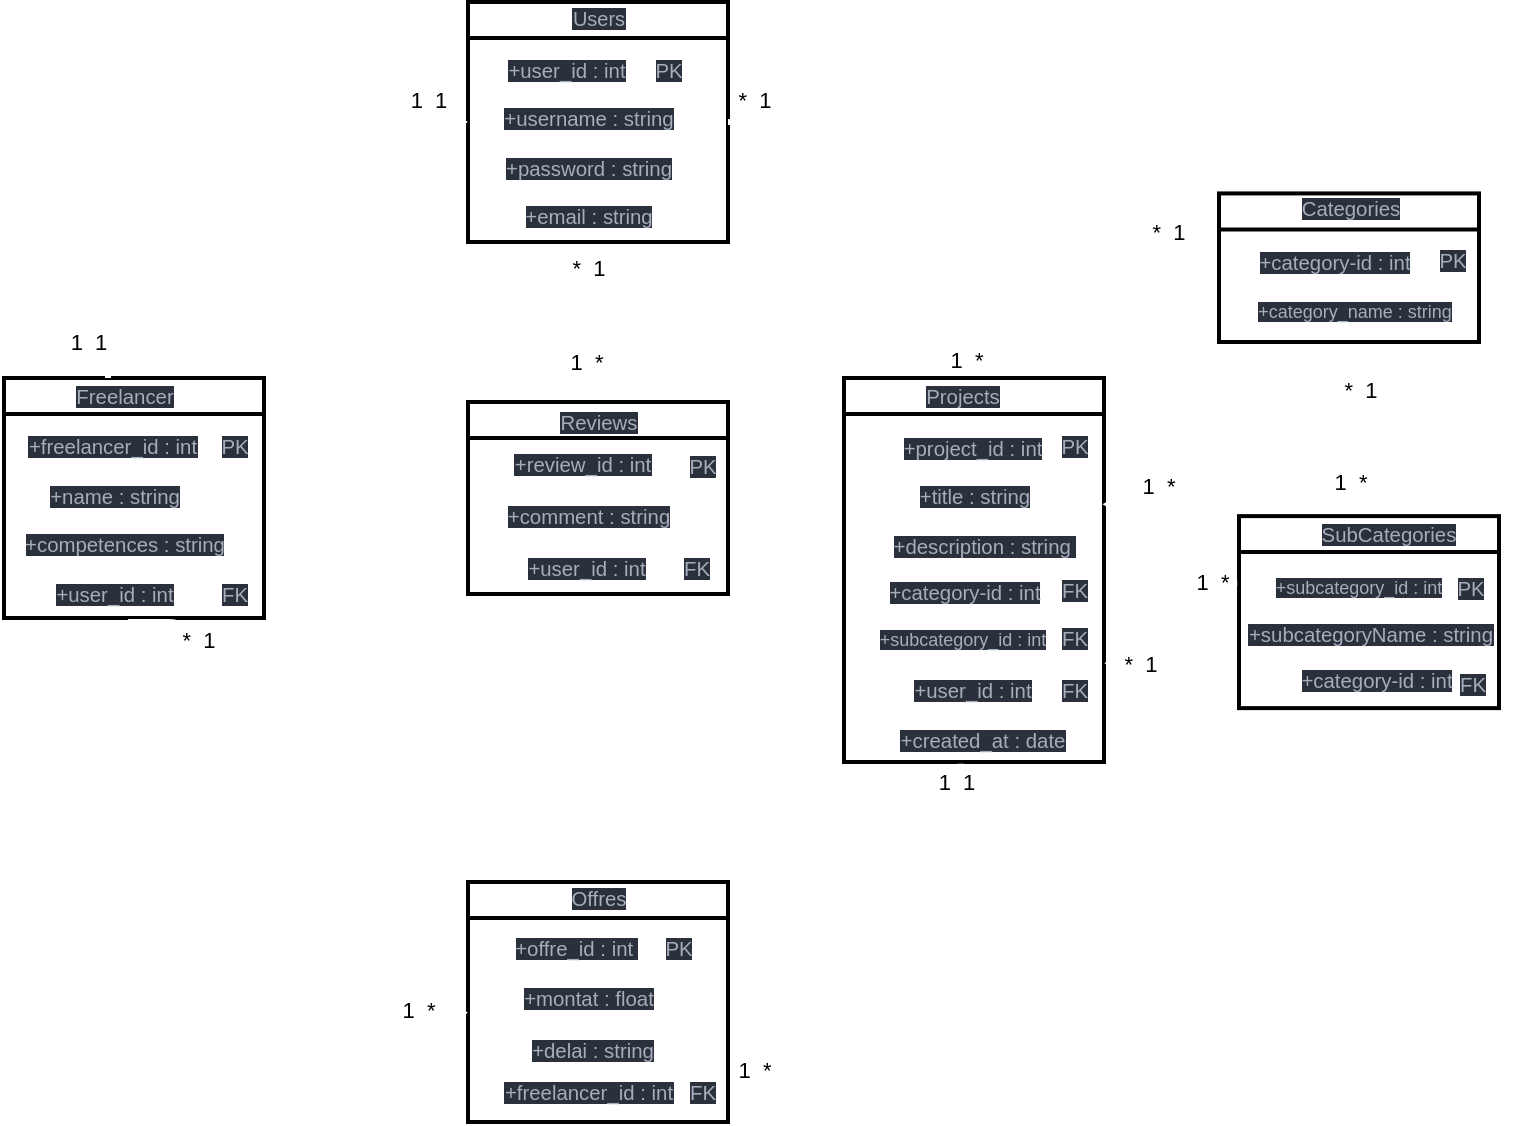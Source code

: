 <mxfile>
    <diagram id="oGMwK0M3VHIQA-kCT4nR" name="Page-1">
        <mxGraphModel dx="548" dy="305" grid="1" gridSize="10" guides="1" tooltips="1" connect="1" arrows="1" fold="1" page="1" pageScale="1" pageWidth="850" pageHeight="1100" math="0" shadow="0">
            <root>
                <mxCell id="0"/>
                <mxCell id="1" parent="0"/>
                <mxCell id="17" value="" style="edgeStyle=none;html=1;strokeColor=#FFFFFF;strokeWidth=3;endArrow=diamondThin;endFill=0;endSize=5;targetPerimeterSpacing=0;elbow=vertical;rounded=1;startArrow=none;startFill=0;" edge="1" parent="1">
                    <mxGeometry relative="1" as="geometry">
                        <mxPoint x="359.74" y="210" as="sourcePoint"/>
                        <mxPoint x="359.74" y="290" as="targetPoint"/>
                    </mxGeometry>
                </mxCell>
                <mxCell id="166" value="*&amp;nbsp; 1" style="edgeLabel;html=1;align=center;verticalAlign=middle;resizable=0;points=[];" vertex="1" connectable="0" parent="17">
                    <mxGeometry x="-0.405" y="-1" relative="1" as="geometry">
                        <mxPoint x="1" y="-11" as="offset"/>
                    </mxGeometry>
                </mxCell>
                <mxCell id="167" value="1&amp;nbsp; *" style="edgeLabel;html=1;align=center;verticalAlign=middle;resizable=0;points=[];" vertex="1" connectable="0" parent="17">
                    <mxGeometry x="0.5" y="-1" relative="1" as="geometry">
                        <mxPoint as="offset"/>
                    </mxGeometry>
                </mxCell>
                <mxCell id="19" value="" style="strokeWidth=2;html=1;shape=mxgraph.lean_mapping.manufacturing_process;fontSize=12;verticalAlign=middle;html=1;align=center;whiteSpace=wrap;rounded=1;strokeColor=default;fontFamily=Helvetica;fontColor=default;fillColor=default;gradientColor=none;horizontal=1;" vertex="1" parent="1">
                    <mxGeometry x="300" y="90" width="130" height="120" as="geometry"/>
                </mxCell>
                <mxCell id="26" value="" style="strokeWidth=2;html=1;shape=mxgraph.lean_mapping.manufacturing_process;fontSize=12;verticalAlign=middle;html=1;align=center;whiteSpace=wrap;rounded=1;strokeColor=default;fontFamily=Helvetica;fontColor=default;fillColor=default;gradientColor=none;horizontal=1;" vertex="1" parent="1">
                    <mxGeometry x="300" y="290" width="130" height="96" as="geometry"/>
                </mxCell>
                <mxCell id="32" value="" style="strokeWidth=2;html=1;shape=mxgraph.lean_mapping.manufacturing_process;fontSize=12;verticalAlign=middle;html=1;align=center;whiteSpace=wrap;rounded=1;strokeColor=default;fontFamily=Helvetica;fontColor=default;fillColor=default;gradientColor=none;horizontal=1;" vertex="1" parent="1">
                    <mxGeometry x="68" y="278" width="130" height="120" as="geometry"/>
                </mxCell>
                <mxCell id="39" value="" style="edgeStyle=orthogonalEdgeStyle;html=1;strokeColor=#FFFFFF;strokeWidth=3;endArrow=none;endFill=0;endSize=5;targetPerimeterSpacing=0;elbow=vertical;rounded=1;startArrow=diamondThin;startFill=0;curved=1;" edge="1" parent="1" source="19">
                    <mxGeometry relative="1" as="geometry">
                        <mxPoint x="120" y="198.0" as="sourcePoint"/>
                        <mxPoint x="120" y="278" as="targetPoint"/>
                    </mxGeometry>
                </mxCell>
                <mxCell id="157" value="1&amp;nbsp; 1" style="edgeLabel;html=1;align=center;verticalAlign=middle;resizable=0;points=[];" vertex="1" connectable="0" parent="39">
                    <mxGeometry x="-0.87" y="-3" relative="1" as="geometry">
                        <mxPoint y="-8" as="offset"/>
                    </mxGeometry>
                </mxCell>
                <mxCell id="159" value="1&amp;nbsp; 1" style="edgeLabel;html=1;align=center;verticalAlign=middle;resizable=0;points=[];" vertex="1" connectable="0" parent="39">
                    <mxGeometry x="0.884" relative="1" as="geometry">
                        <mxPoint x="-10" as="offset"/>
                    </mxGeometry>
                </mxCell>
                <mxCell id="41" value="" style="strokeWidth=2;html=1;shape=mxgraph.lean_mapping.manufacturing_process;fontSize=12;verticalAlign=middle;html=1;align=center;whiteSpace=wrap;rounded=1;strokeColor=default;fontFamily=Helvetica;fontColor=default;fillColor=default;gradientColor=none;horizontal=1;" vertex="1" parent="1">
                    <mxGeometry x="488" y="278" width="130" height="192" as="geometry"/>
                </mxCell>
                <mxCell id="51" value="" style="edgeStyle=orthogonalEdgeStyle;html=1;strokeColor=#FFFFFF;strokeWidth=3;endArrow=none;endFill=0;endSize=5;targetPerimeterSpacing=0;elbow=vertical;rounded=1;startArrow=none;startFill=0;curved=1;entryX=0.46;entryY=-0.01;entryDx=0;entryDy=0;entryPerimeter=0;" edge="1" parent="1" source="19" target="41">
                    <mxGeometry relative="1" as="geometry">
                        <mxPoint x="660" y="161.44" as="sourcePoint"/>
                        <mxPoint x="480" y="289.44" as="targetPoint"/>
                    </mxGeometry>
                </mxCell>
                <mxCell id="164" value="*&amp;nbsp; 1" style="edgeLabel;html=1;align=center;verticalAlign=middle;resizable=0;points=[];" vertex="1" connectable="0" parent="51">
                    <mxGeometry x="-0.899" y="1" relative="1" as="geometry">
                        <mxPoint y="-10" as="offset"/>
                    </mxGeometry>
                </mxCell>
                <mxCell id="165" value="1&amp;nbsp; *" style="edgeLabel;html=1;align=center;verticalAlign=middle;resizable=0;points=[];" vertex="1" connectable="0" parent="51">
                    <mxGeometry x="0.944" y="1" relative="1" as="geometry">
                        <mxPoint as="offset"/>
                    </mxGeometry>
                </mxCell>
                <mxCell id="53" value="" style="strokeWidth=2;html=1;shape=mxgraph.lean_mapping.manufacturing_process;fontSize=12;verticalAlign=middle;html=1;align=center;whiteSpace=wrap;rounded=1;strokeColor=default;fontFamily=Helvetica;fontColor=default;fillColor=default;gradientColor=none;horizontal=1;" vertex="1" parent="1">
                    <mxGeometry x="300" y="530" width="130" height="120" as="geometry"/>
                </mxCell>
                <mxCell id="58" value="" style="edgeStyle=entityRelationEdgeStyle;html=1;strokeColor=#FFFFFF;strokeWidth=3;endArrow=diamondThin;endFill=1;endSize=5;targetPerimeterSpacing=0;elbow=vertical;rounded=1;startArrow=none;startFill=0;entryX=0;entryY=0.75;entryDx=0;entryDy=0;" edge="1" parent="1">
                    <mxGeometry relative="1" as="geometry">
                        <mxPoint x="130" y="400" as="sourcePoint"/>
                        <mxPoint x="300" y="595.37" as="targetPoint"/>
                    </mxGeometry>
                </mxCell>
                <mxCell id="160" value="1&amp;nbsp; *" style="edgeLabel;html=1;align=center;verticalAlign=middle;resizable=0;points=[];" vertex="1" connectable="0" parent="58">
                    <mxGeometry x="0.818" y="2" relative="1" as="geometry">
                        <mxPoint as="offset"/>
                    </mxGeometry>
                </mxCell>
                <mxCell id="161" value="*&amp;nbsp; 1" style="edgeLabel;html=1;align=center;verticalAlign=middle;resizable=0;points=[];" vertex="1" connectable="0" parent="58">
                    <mxGeometry x="-0.72" relative="1" as="geometry">
                        <mxPoint as="offset"/>
                    </mxGeometry>
                </mxCell>
                <mxCell id="60" value="" style="edgeStyle=orthogonalEdgeStyle;html=1;strokeColor=#FFFFFF;strokeWidth=3;endArrow=none;endFill=0;endSize=5;targetPerimeterSpacing=0;rounded=1;startArrow=none;startFill=0;exitX=0.449;exitY=0.999;exitDx=0;exitDy=0;entryX=0.591;entryY=-0.027;entryDx=0;entryDy=0;exitPerimeter=0;entryPerimeter=0;curved=1;" edge="1" parent="1">
                    <mxGeometry relative="1" as="geometry">
                        <mxPoint x="546.37" y="470.816" as="sourcePoint"/>
                        <mxPoint x="431.229" y="622.966" as="targetPoint"/>
                        <Array as="points">
                            <mxPoint x="546" y="580"/>
                            <mxPoint x="500" y="580"/>
                            <mxPoint x="500" y="623"/>
                        </Array>
                    </mxGeometry>
                </mxCell>
                <mxCell id="162" value="1&amp;nbsp; *" style="edgeLabel;html=1;align=center;verticalAlign=middle;resizable=0;points=[];" vertex="1" connectable="0" parent="60">
                    <mxGeometry x="0.911" y="1" relative="1" as="geometry">
                        <mxPoint as="offset"/>
                    </mxGeometry>
                </mxCell>
                <mxCell id="163" value="1&amp;nbsp; 1" style="edgeLabel;html=1;align=center;verticalAlign=middle;resizable=0;points=[];" vertex="1" connectable="0" parent="60">
                    <mxGeometry x="-0.936" y="-3" relative="1" as="geometry">
                        <mxPoint as="offset"/>
                    </mxGeometry>
                </mxCell>
                <mxCell id="62" value="" style="strokeWidth=2;html=1;shape=mxgraph.lean_mapping.manufacturing_process;fontSize=12;verticalAlign=middle;html=1;align=center;whiteSpace=wrap;rounded=1;strokeColor=default;fontFamily=Helvetica;fontColor=default;fillColor=default;gradientColor=none;horizontal=1;" vertex="1" parent="1">
                    <mxGeometry x="675.5" y="185.72" width="130" height="74.28" as="geometry"/>
                </mxCell>
                <mxCell id="67" value="" style="strokeWidth=2;html=1;shape=mxgraph.lean_mapping.manufacturing_process;fontSize=12;verticalAlign=middle;html=1;align=center;whiteSpace=wrap;rounded=1;strokeColor=default;fontFamily=Helvetica;fontColor=default;fillColor=default;gradientColor=none;horizontal=1;" vertex="1" parent="1">
                    <mxGeometry x="685.5" y="347.06" width="130" height="96" as="geometry"/>
                </mxCell>
                <mxCell id="73" value="" style="html=1;strokeColor=#FFFFFF;strokeWidth=3;endArrow=diamondThin;endFill=0;endSize=5;targetPerimeterSpacing=0;rounded=1;startArrow=none;startFill=0;entryX=0.25;entryY=0;entryDx=0;entryDy=0;exitX=0;exitY=1;exitDx=0;exitDy=0;edgeStyle=elbowEdgeStyle;" edge="1" parent="1">
                    <mxGeometry relative="1" as="geometry">
                        <mxPoint x="674.5" y="204.5" as="sourcePoint"/>
                        <mxPoint x="617.25" y="341.125" as="targetPoint"/>
                    </mxGeometry>
                </mxCell>
                <mxCell id="170" value="*&amp;nbsp; 1" style="edgeLabel;html=1;align=center;verticalAlign=middle;resizable=0;points=[];" vertex="1" connectable="0" parent="73">
                    <mxGeometry x="-0.749" relative="1" as="geometry">
                        <mxPoint as="offset"/>
                    </mxGeometry>
                </mxCell>
                <mxCell id="171" value="1&amp;nbsp; *" style="edgeLabel;html=1;align=center;verticalAlign=middle;resizable=0;points=[];" vertex="1" connectable="0" parent="73">
                    <mxGeometry x="0.602" y="-1" relative="1" as="geometry">
                        <mxPoint as="offset"/>
                    </mxGeometry>
                </mxCell>
                <mxCell id="75" value="" style="html=1;strokeColor=#FFFFFF;strokeWidth=3;endArrow=diamondThin;endFill=0;endSize=5;targetPerimeterSpacing=0;rounded=1;startArrow=none;startFill=0;entryX=0.708;entryY=-0.035;entryDx=0;entryDy=0;exitX=-0.007;exitY=0.35;exitDx=0;exitDy=0;edgeStyle=elbowEdgeStyle;exitPerimeter=0;entryPerimeter=0;" edge="1" parent="1" source="67">
                    <mxGeometry relative="1" as="geometry">
                        <mxPoint x="717.25" y="325.16" as="sourcePoint"/>
                        <mxPoint x="618.195" y="420.588" as="targetPoint"/>
                    </mxGeometry>
                </mxCell>
                <mxCell id="172" value="*&amp;nbsp; 1" style="edgeLabel;html=1;align=center;verticalAlign=middle;resizable=0;points=[];" vertex="1" connectable="0" parent="75">
                    <mxGeometry x="0.665" relative="1" as="geometry">
                        <mxPoint as="offset"/>
                    </mxGeometry>
                </mxCell>
                <mxCell id="173" value="1&amp;nbsp; *" style="edgeLabel;html=1;align=center;verticalAlign=middle;resizable=0;points=[];" vertex="1" connectable="0" parent="75">
                    <mxGeometry x="-0.757" y="-1" relative="1" as="geometry">
                        <mxPoint as="offset"/>
                    </mxGeometry>
                </mxCell>
                <mxCell id="77" value="" style="html=1;strokeColor=#FFFFFF;strokeWidth=3;endArrow=none;endFill=0;endSize=5;targetPerimeterSpacing=0;rounded=1;startArrow=diamondThin;startFill=0;entryX=0.433;entryY=-0.015;entryDx=0;entryDy=0;exitX=0.545;exitY=1.011;exitDx=0;exitDy=0;exitPerimeter=0;entryPerimeter=0;" edge="1" parent="1" source="62" target="67">
                    <mxGeometry relative="1" as="geometry">
                        <mxPoint x="765.0" y="288.73" as="sourcePoint"/>
                        <mxPoint x="668.105" y="325.158" as="targetPoint"/>
                    </mxGeometry>
                </mxCell>
                <mxCell id="168" value="*&amp;nbsp; 1" style="edgeLabel;html=1;align=center;verticalAlign=middle;resizable=0;points=[];" vertex="1" connectable="0" parent="77">
                    <mxGeometry x="-0.467" y="1" relative="1" as="geometry">
                        <mxPoint as="offset"/>
                    </mxGeometry>
                </mxCell>
                <mxCell id="169" value="1&amp;nbsp; *" style="edgeLabel;html=1;align=center;verticalAlign=middle;resizable=0;points=[];" vertex="1" connectable="0" parent="77">
                    <mxGeometry x="0.839" y="-1" relative="1" as="geometry">
                        <mxPoint y="-9" as="offset"/>
                    </mxGeometry>
                </mxCell>
                <mxCell id="79" value="&lt;div style=&quot;text-align: start;&quot;&gt;&lt;span style=&quot;color: rgb(166, 173, 187); font-family: &amp;quot;trebuchet ms&amp;quot;, verdana, arial, sans-serif; font-size: 10.2px; background-color: rgb(42, 48, 60);&quot;&gt;PK&lt;/span&gt;&lt;br&gt;&lt;/div&gt;" style="text;html=1;align=center;verticalAlign=middle;resizable=0;points=[];autosize=1;strokeColor=none;fillColor=none;spacing=0;" vertex="1" parent="1">
                    <mxGeometry x="384.5" y="113.58" width="30" height="20" as="geometry"/>
                </mxCell>
                <mxCell id="80" value="&lt;span style=&quot;color: rgb(166, 173, 187); font-family: &amp;quot;trebuchet ms&amp;quot;, verdana, arial, sans-serif; font-size: 10.2px; text-align: start; background-color: rgb(42, 48, 60);&quot;&gt;+user_id : int&lt;/span&gt;" style="text;html=1;align=center;verticalAlign=middle;resizable=0;points=[];autosize=1;strokeColor=none;fillColor=none;" vertex="1" parent="1">
                    <mxGeometry x="309" y="108.58" width="80" height="30" as="geometry"/>
                </mxCell>
                <mxCell id="82" value="&lt;span style=&quot;color: rgb(166, 173, 187); font-family: &amp;quot;trebuchet ms&amp;quot;, verdana, arial, sans-serif; text-align: start; background-color: rgb(42, 48, 60); font-size: 10px;&quot;&gt;Users&lt;/span&gt;" style="text;html=1;align=center;verticalAlign=middle;resizable=0;points=[];autosize=1;strokeColor=none;fillColor=none;strokeWidth=1;spacingTop=-5;spacing=0;fontSize=10;" vertex="1" parent="1">
                    <mxGeometry x="344.5" y="95" width="40" height="10" as="geometry"/>
                </mxCell>
                <mxCell id="83" value="&lt;span style=&quot;color: rgb(166, 173, 187); font-family: &amp;quot;trebuchet ms&amp;quot;, verdana, arial, sans-serif; font-size: 10.2px; text-align: start; background-color: rgb(42, 48, 60);&quot;&gt;+email : string&lt;/span&gt;" style="text;html=1;align=center;verticalAlign=middle;resizable=0;points=[];autosize=1;strokeColor=none;fillColor=none;fontSize=10;strokeWidth=1;" vertex="1" parent="1">
                    <mxGeometry x="315" y="182.86" width="90" height="30" as="geometry"/>
                </mxCell>
                <mxCell id="84" value="&lt;span style=&quot;color: rgb(166, 173, 187); font-family: &amp;quot;trebuchet ms&amp;quot;, verdana, arial, sans-serif; font-size: 10.2px; text-align: start; background-color: rgb(42, 48, 60);&quot;&gt;+username : string&lt;/span&gt;" style="text;html=1;align=center;verticalAlign=middle;resizable=0;points=[];autosize=1;strokeColor=none;fillColor=none;fontSize=10;strokeWidth=1;" vertex="1" parent="1">
                    <mxGeometry x="304.5" y="133.58" width="110" height="30" as="geometry"/>
                </mxCell>
                <mxCell id="88" value="&lt;span style=&quot;color: rgb(166, 173, 187); font-family: &amp;quot;trebuchet ms&amp;quot;, verdana, arial, sans-serif; font-size: 10.2px; text-align: start; background-color: rgb(42, 48, 60);&quot;&gt;+password : string&lt;/span&gt;" style="text;html=1;align=center;verticalAlign=middle;resizable=0;points=[];autosize=1;strokeColor=none;fillColor=none;fontSize=10;" vertex="1" parent="1">
                    <mxGeometry x="304.5" y="158.58" width="110" height="30" as="geometry"/>
                </mxCell>
                <mxCell id="93" value="&lt;p style=&quot;line-height: 100%;&quot;&gt;&lt;/p&gt;" style="text;html=1;align=center;verticalAlign=middle;resizable=0;points=[];autosize=1;strokeColor=none;fillColor=none;fontSize=9;" vertex="1" parent="1">
                    <mxGeometry x="230" y="210" width="20" height="20" as="geometry"/>
                </mxCell>
                <mxCell id="94" value="&lt;p style=&quot;line-height: 90%; font-size: 10px;&quot;&gt;&lt;/p&gt;" style="text;html=1;align=center;verticalAlign=middle;resizable=0;points=[];autosize=1;strokeColor=none;fillColor=none;fontSize=9;" vertex="1" parent="1">
                    <mxGeometry x="280" y="450" width="20" height="20" as="geometry"/>
                </mxCell>
                <mxCell id="95" value="&lt;div style=&quot;text-align: start;&quot;&gt;&lt;span style=&quot;color: rgb(166, 173, 187); font-family: &amp;quot;trebuchet ms&amp;quot;, verdana, arial, sans-serif; font-size: 10.2px; background-color: rgb(42, 48, 60);&quot;&gt;PK&lt;/span&gt;&lt;br&gt;&lt;/div&gt;" style="text;html=1;align=center;verticalAlign=middle;resizable=0;points=[];autosize=1;strokeColor=none;fillColor=none;spacing=0;" vertex="1" parent="1">
                    <mxGeometry x="168" y="301.58" width="30" height="20" as="geometry"/>
                </mxCell>
                <mxCell id="96" value="&lt;span style=&quot;color: rgb(166, 173, 187); font-family: &amp;quot;trebuchet ms&amp;quot;, verdana, arial, sans-serif; font-size: 10.2px; text-align: start; background-color: rgb(42, 48, 60);&quot;&gt;+freelancer&lt;/span&gt;&lt;span style=&quot;color: rgb(166, 173, 187); font-family: &amp;quot;trebuchet ms&amp;quot;, verdana, arial, sans-serif; font-size: 10.2px; text-align: start; background-color: rgb(42, 48, 60);&quot;&gt;_id : int&lt;/span&gt;" style="text;html=1;align=center;verticalAlign=middle;resizable=0;points=[];autosize=1;strokeColor=none;fillColor=none;" vertex="1" parent="1">
                    <mxGeometry x="66.5" y="296.58" width="110" height="30" as="geometry"/>
                </mxCell>
                <mxCell id="97" value="&lt;span style=&quot;color: rgb(166, 173, 187); font-family: &amp;quot;trebuchet ms&amp;quot;, verdana, arial, sans-serif; font-size: 10.2px; text-align: start; background-color: rgb(42, 48, 60);&quot;&gt;+name : string&lt;/span&gt;" style="text;html=1;align=center;verticalAlign=middle;resizable=0;points=[];autosize=1;strokeColor=none;fillColor=none;fontSize=10;strokeWidth=1;" vertex="1" parent="1">
                    <mxGeometry x="78" y="323" width="90" height="30" as="geometry"/>
                </mxCell>
                <mxCell id="98" value="&lt;span style=&quot;color: rgb(166, 173, 187); font-family: &amp;quot;trebuchet ms&amp;quot;, verdana, arial, sans-serif; font-size: 10.2px; text-align: start; background-color: rgb(42, 48, 60);&quot;&gt;+competences : string&lt;/span&gt;" style="text;html=1;align=center;verticalAlign=middle;resizable=0;points=[];autosize=1;strokeColor=none;fillColor=none;fontSize=10;strokeWidth=1;" vertex="1" parent="1">
                    <mxGeometry x="68" y="346.58" width="120" height="30" as="geometry"/>
                </mxCell>
                <mxCell id="99" value="&lt;span style=&quot;color: rgb(166, 173, 187); font-family: &amp;quot;trebuchet ms&amp;quot;, verdana, arial, sans-serif; font-size: 10.2px; text-align: start; background-color: rgb(42, 48, 60);&quot;&gt;+user_id : int&lt;/span&gt;" style="text;html=1;align=center;verticalAlign=middle;resizable=0;points=[];autosize=1;strokeColor=none;fillColor=none;" vertex="1" parent="1">
                    <mxGeometry x="83" y="371" width="80" height="30" as="geometry"/>
                </mxCell>
                <mxCell id="100" value="&lt;span style=&quot;color: rgb(166, 173, 187); font-family: &amp;quot;trebuchet ms&amp;quot;, verdana, arial, sans-serif; font-size: 10.2px; text-align: start; background-color: rgb(42, 48, 60);&quot;&gt;Freelancer&lt;/span&gt;" style="text;html=1;align=center;verticalAlign=middle;resizable=0;points=[];autosize=1;strokeColor=none;fillColor=none;" vertex="1" parent="1">
                    <mxGeometry x="93" y="271.58" width="70" height="30" as="geometry"/>
                </mxCell>
                <mxCell id="101" value="&lt;span style=&quot;color: rgb(166, 173, 187); font-family: &amp;quot;trebuchet ms&amp;quot;, verdana, arial, sans-serif; font-size: 10.2px; text-align: start; background-color: rgb(42, 48, 60);&quot;&gt;Offres&lt;/span&gt;" style="text;html=1;align=center;verticalAlign=middle;resizable=0;points=[];autosize=1;strokeColor=none;fillColor=none;spacing=0;" vertex="1" parent="1">
                    <mxGeometry x="340" y="528" width="50" height="20" as="geometry"/>
                </mxCell>
                <mxCell id="102" value="&lt;div style=&quot;text-align: start;&quot;&gt;&lt;span style=&quot;color: rgb(166, 173, 187); font-family: &amp;quot;trebuchet ms&amp;quot;, verdana, arial, sans-serif; font-size: 10.2px; background-color: rgb(42, 48, 60);&quot;&gt;FK&lt;/span&gt;&lt;br&gt;&lt;/div&gt;" style="text;html=1;align=center;verticalAlign=middle;resizable=0;points=[];autosize=1;strokeColor=none;fillColor=none;spacing=0;" vertex="1" parent="1">
                    <mxGeometry x="168" y="375.86" width="30" height="20" as="geometry"/>
                </mxCell>
                <mxCell id="104" value="&lt;span style=&quot;color: rgb(166, 173, 187); font-family: &amp;quot;trebuchet ms&amp;quot;, verdana, arial, sans-serif; font-size: 10.2px; text-align: start; background-color: rgb(42, 48, 60);&quot;&gt;+offre_id : int&amp;nbsp;&lt;/span&gt;" style="text;html=1;align=center;verticalAlign=middle;resizable=0;points=[];autosize=1;strokeColor=none;fillColor=none;" vertex="1" parent="1">
                    <mxGeometry x="309" y="548" width="90" height="30" as="geometry"/>
                </mxCell>
                <mxCell id="105" value="&lt;div style=&quot;text-align: start;&quot;&gt;&lt;span style=&quot;color: rgb(166, 173, 187); font-family: &amp;quot;trebuchet ms&amp;quot;, verdana, arial, sans-serif; font-size: 10.2px; background-color: rgb(42, 48, 60);&quot;&gt;PK&lt;/span&gt;&lt;br&gt;&lt;/div&gt;" style="text;html=1;align=center;verticalAlign=middle;resizable=0;points=[];autosize=1;strokeColor=none;fillColor=none;spacing=0;" vertex="1" parent="1">
                    <mxGeometry x="390" y="553" width="30" height="20" as="geometry"/>
                </mxCell>
                <mxCell id="107" value="&lt;span style=&quot;color: rgb(166, 173, 187); font-family: &amp;quot;trebuchet ms&amp;quot;, verdana, arial, sans-serif; font-size: 10.2px; text-align: start; background-color: rgb(42, 48, 60);&quot;&gt;+montat : float&lt;/span&gt;" style="text;html=1;align=center;verticalAlign=middle;resizable=0;points=[];autosize=1;strokeColor=none;fillColor=none;" vertex="1" parent="1">
                    <mxGeometry x="314.5" y="573" width="90" height="30" as="geometry"/>
                </mxCell>
                <mxCell id="109" value="&lt;span style=&quot;color: rgb(166, 173, 187); font-family: &amp;quot;trebuchet ms&amp;quot;, verdana, arial, sans-serif; font-size: 10.2px; text-align: start; background-color: rgb(42, 48, 60);&quot;&gt;+delai : string&lt;/span&gt;" style="text;html=1;align=center;verticalAlign=middle;resizable=0;points=[];autosize=1;strokeColor=none;fillColor=none;" vertex="1" parent="1">
                    <mxGeometry x="317" y="598.58" width="90" height="30" as="geometry"/>
                </mxCell>
                <mxCell id="112" value="&lt;span style=&quot;color: rgb(166, 173, 187); font-family: &amp;quot;trebuchet ms&amp;quot;, verdana, arial, sans-serif; font-size: 10.2px; text-align: start; background-color: rgb(42, 48, 60);&quot;&gt;+freelancer&lt;/span&gt;&lt;span style=&quot;color: rgb(166, 173, 187); font-family: &amp;quot;trebuchet ms&amp;quot;, verdana, arial, sans-serif; font-size: 10.2px; text-align: start; background-color: rgb(42, 48, 60);&quot;&gt;_id : int&lt;/span&gt;" style="text;html=1;align=center;verticalAlign=middle;resizable=0;points=[];autosize=1;strokeColor=none;fillColor=none;" vertex="1" parent="1">
                    <mxGeometry x="304.5" y="620" width="110" height="30" as="geometry"/>
                </mxCell>
                <mxCell id="113" value="&lt;div style=&quot;text-align: start;&quot;&gt;&lt;span style=&quot;color: rgb(166, 173, 187); font-family: &amp;quot;trebuchet ms&amp;quot;, verdana, arial, sans-serif; font-size: 10.2px; background-color: rgb(42, 48, 60);&quot;&gt;FK&lt;/span&gt;&lt;br&gt;&lt;/div&gt;" style="text;html=1;align=center;verticalAlign=middle;resizable=0;points=[];autosize=1;strokeColor=none;fillColor=none;spacing=0;" vertex="1" parent="1">
                    <mxGeometry x="402" y="625" width="30" height="20" as="geometry"/>
                </mxCell>
                <mxCell id="114" value="&lt;span style=&quot;color: rgb(166, 173, 187); font-family: &amp;quot;trebuchet ms&amp;quot;, verdana, arial, sans-serif; font-size: 10.2px; text-align: start; background-color: rgb(42, 48, 60);&quot;&gt;Projects&lt;/span&gt;" style="text;html=1;align=center;verticalAlign=middle;resizable=0;points=[];autosize=1;strokeColor=none;fillColor=none;spacing=0;" vertex="1" parent="1">
                    <mxGeometry x="517" y="276.58" width="60" height="20" as="geometry"/>
                </mxCell>
                <mxCell id="119" value="&lt;div style=&quot;text-align: start;&quot;&gt;&lt;span style=&quot;color: rgb(166, 173, 187); font-family: &amp;quot;trebuchet ms&amp;quot;, verdana, arial, sans-serif; font-size: 10.2px; background-color: rgb(42, 48, 60);&quot;&gt;PK&lt;/span&gt;&lt;br&gt;&lt;/div&gt;" style="text;html=1;align=center;verticalAlign=middle;resizable=0;points=[];autosize=1;strokeColor=none;fillColor=none;spacing=0;" vertex="1" parent="1">
                    <mxGeometry x="588" y="301.58" width="30" height="20" as="geometry"/>
                </mxCell>
                <mxCell id="120" value="&lt;span style=&quot;color: rgb(166, 173, 187); font-family: &amp;quot;trebuchet ms&amp;quot;, verdana, arial, sans-serif; font-size: 10.2px; text-align: start; background-color: rgb(42, 48, 60);&quot;&gt;+project_id : int&lt;/span&gt;" style="text;html=1;align=center;verticalAlign=middle;resizable=0;points=[];autosize=1;strokeColor=none;fillColor=none;" vertex="1" parent="1">
                    <mxGeometry x="502" y="298" width="100" height="30" as="geometry"/>
                </mxCell>
                <mxCell id="124" value="&lt;div style=&quot;text-align: start;&quot;&gt;&lt;span style=&quot;color: rgb(166, 173, 187); font-family: &amp;quot;trebuchet ms&amp;quot;, verdana, arial, sans-serif; font-size: 10.2px; background-color: rgb(42, 48, 60);&quot;&gt;FK&lt;/span&gt;&lt;br&gt;&lt;/div&gt;" style="text;html=1;align=center;verticalAlign=middle;resizable=0;points=[];autosize=1;strokeColor=none;fillColor=none;spacing=0;" vertex="1" parent="1">
                    <mxGeometry x="588" y="373.72" width="30" height="20" as="geometry"/>
                </mxCell>
                <mxCell id="125" value="&lt;div style=&quot;text-align: start;&quot;&gt;&lt;span style=&quot;color: rgb(166, 173, 187); font-family: &amp;quot;trebuchet ms&amp;quot;, verdana, arial, sans-serif; font-size: 10.2px; background-color: rgb(42, 48, 60);&quot;&gt;FK&lt;/span&gt;&lt;br&gt;&lt;/div&gt;" style="text;html=1;align=center;verticalAlign=middle;resizable=0;points=[];autosize=1;strokeColor=none;fillColor=none;spacing=0;" vertex="1" parent="1">
                    <mxGeometry x="588" y="397.64" width="30" height="20" as="geometry"/>
                </mxCell>
                <mxCell id="126" value="&lt;div style=&quot;text-align: start;&quot;&gt;&lt;span style=&quot;color: rgb(166, 173, 187); font-family: &amp;quot;trebuchet ms&amp;quot;, verdana, arial, sans-serif; font-size: 10.2px; background-color: rgb(42, 48, 60);&quot;&gt;FK&lt;/span&gt;&lt;br&gt;&lt;/div&gt;" style="text;html=1;align=center;verticalAlign=middle;resizable=0;points=[];autosize=1;strokeColor=none;fillColor=none;spacing=0;" vertex="1" parent="1">
                    <mxGeometry x="588" y="424.14" width="30" height="20" as="geometry"/>
                </mxCell>
                <mxCell id="127" value="&lt;span style=&quot;color: rgb(166, 173, 187); font-family: &amp;quot;trebuchet ms&amp;quot;, verdana, arial, sans-serif; font-size: 10.2px; text-align: start; background-color: rgb(42, 48, 60);&quot;&gt;+title : string&lt;/span&gt;" style="text;html=1;align=center;verticalAlign=middle;resizable=0;points=[];autosize=1;strokeColor=none;fillColor=none;" vertex="1" parent="1">
                    <mxGeometry x="513" y="321.58" width="80" height="30" as="geometry"/>
                </mxCell>
                <mxCell id="128" value="&lt;span style=&quot;color: rgb(166, 173, 187); font-family: &amp;quot;trebuchet ms&amp;quot;, verdana, arial, sans-serif; font-size: 10.2px; text-align: start; background-color: rgb(42, 48, 60);&quot;&gt;+description : string&amp;nbsp;&lt;/span&gt;" style="text;html=1;align=center;verticalAlign=middle;resizable=0;points=[];autosize=1;strokeColor=none;fillColor=none;" vertex="1" parent="1">
                    <mxGeometry x="498" y="346.58" width="120" height="30" as="geometry"/>
                </mxCell>
                <mxCell id="129" value="&lt;span style=&quot;color: rgb(166, 173, 187); font-family: &amp;quot;trebuchet ms&amp;quot;, verdana, arial, sans-serif; font-size: 10.2px; text-align: start; background-color: rgb(42, 48, 60);&quot;&gt;+category-id : int&lt;/span&gt;" style="text;html=1;align=center;verticalAlign=middle;resizable=0;points=[];autosize=1;strokeColor=none;fillColor=none;" vertex="1" parent="1">
                    <mxGeometry x="498" y="370" width="100" height="30" as="geometry"/>
                </mxCell>
                <mxCell id="130" value="&lt;span style=&quot;color: rgb(166, 173, 187); font-family: &amp;quot;trebuchet ms&amp;quot;, verdana, arial, sans-serif; font-size: 9px; text-align: start; background-color: rgb(42, 48, 60);&quot;&gt;+subcategory_id : int&lt;/span&gt;" style="text;html=1;align=center;verticalAlign=middle;resizable=0;points=[];autosize=1;strokeColor=none;fillColor=none;fontSize=9;" vertex="1" parent="1">
                    <mxGeometry x="492" y="399.0" width="110" height="20" as="geometry"/>
                </mxCell>
                <mxCell id="131" value="&lt;span style=&quot;color: rgb(166, 173, 187); font-family: &amp;quot;trebuchet ms&amp;quot;, verdana, arial, sans-serif; font-size: 10.2px; text-align: start; background-color: rgb(42, 48, 60);&quot;&gt;+user_id : int&lt;/span&gt;" style="text;html=1;align=center;verticalAlign=middle;resizable=0;points=[];autosize=1;strokeColor=none;fillColor=none;" vertex="1" parent="1">
                    <mxGeometry x="511.5" y="419.14" width="80" height="30" as="geometry"/>
                </mxCell>
                <mxCell id="132" value="&lt;span style=&quot;color: rgb(166, 173, 187); font-family: &amp;quot;trebuchet ms&amp;quot;, verdana, arial, sans-serif; font-size: 10.2px; text-align: start; background-color: rgb(42, 48, 60);&quot;&gt;+created_at : date&lt;/span&gt;" style="text;html=1;align=center;verticalAlign=middle;resizable=0;points=[];autosize=1;strokeColor=none;fillColor=none;" vertex="1" parent="1">
                    <mxGeometry x="501.5" y="444.14" width="110" height="30" as="geometry"/>
                </mxCell>
                <mxCell id="136" value="&lt;div style=&quot;text-align: start;&quot;&gt;&lt;span style=&quot;color: rgb(166, 173, 187); font-family: &amp;quot;trebuchet ms&amp;quot;, verdana, arial, sans-serif; font-size: 10.2px; background-color: rgb(42, 48, 60);&quot;&gt;PK&lt;/span&gt;&lt;br&gt;&lt;/div&gt;" style="text;html=1;align=center;verticalAlign=middle;resizable=0;points=[];autosize=1;strokeColor=none;fillColor=none;spacing=0;" vertex="1" parent="1">
                    <mxGeometry x="401.5" y="312" width="30" height="20" as="geometry"/>
                </mxCell>
                <mxCell id="137" value="&lt;div style=&quot;text-align: start;&quot;&gt;&lt;span style=&quot;color: rgb(166, 173, 187); font-family: &amp;quot;trebuchet ms&amp;quot;, verdana, arial, sans-serif; font-size: 10.2px; background-color: rgb(42, 48, 60);&quot;&gt;FK&lt;/span&gt;&lt;br&gt;&lt;/div&gt;" style="text;html=1;align=center;verticalAlign=middle;resizable=0;points=[];autosize=1;strokeColor=none;fillColor=none;spacing=0;" vertex="1" parent="1">
                    <mxGeometry x="398.5" y="363.16" width="30" height="20" as="geometry"/>
                </mxCell>
                <mxCell id="138" value="&lt;span style=&quot;color: rgb(166, 173, 187); font-family: &amp;quot;trebuchet ms&amp;quot;, verdana, arial, sans-serif; font-size: 10.2px; text-align: start; background-color: rgb(42, 48, 60);&quot;&gt;+user_id : int&lt;/span&gt;" style="text;html=1;align=center;verticalAlign=middle;resizable=0;points=[];autosize=1;strokeColor=none;fillColor=none;" vertex="1" parent="1">
                    <mxGeometry x="318.5" y="358.16" width="80" height="30" as="geometry"/>
                </mxCell>
                <mxCell id="139" value="&lt;span style=&quot;color: rgb(166, 173, 187); font-family: &amp;quot;trebuchet ms&amp;quot;, verdana, arial, sans-serif; font-size: 10.2px; text-align: start; background-color: rgb(42, 48, 60);&quot;&gt;+comment : string&lt;/span&gt;" style="text;html=1;align=center;verticalAlign=middle;resizable=0;points=[];autosize=1;strokeColor=none;fillColor=none;fontSize=10;strokeWidth=1;" vertex="1" parent="1">
                    <mxGeometry x="305" y="333.16" width="110" height="30" as="geometry"/>
                </mxCell>
                <mxCell id="140" value="&lt;span style=&quot;color: rgb(166, 173, 187); font-family: &amp;quot;trebuchet ms&amp;quot;, verdana, arial, sans-serif; font-size: 10.2px; text-align: start; background-color: rgb(42, 48, 60);&quot;&gt;+review_id : int&lt;/span&gt;" style="text;html=1;align=center;verticalAlign=middle;resizable=0;points=[];autosize=1;strokeColor=none;fillColor=none;fontSize=10;strokeWidth=1;" vertex="1" parent="1">
                    <mxGeometry x="307" y="307" width="100" height="30" as="geometry"/>
                </mxCell>
                <mxCell id="141" value="&lt;span style=&quot;color: rgb(166, 173, 187); font-family: &amp;quot;trebuchet ms&amp;quot;, verdana, arial, sans-serif; font-size: 10.2px; text-align: start; background-color: rgb(42, 48, 60);&quot;&gt;Reviews&lt;/span&gt;" style="text;html=1;align=center;verticalAlign=middle;resizable=0;points=[];autosize=1;strokeColor=none;fillColor=none;spacing=0;" vertex="1" parent="1">
                    <mxGeometry x="335" y="290" width="60" height="20" as="geometry"/>
                </mxCell>
                <mxCell id="142" value="&lt;span style=&quot;color: rgb(166, 173, 187); font-family: &amp;quot;trebuchet ms&amp;quot;, verdana, arial, sans-serif; font-size: 10.2px; text-align: start; background-color: rgb(42, 48, 60);&quot;&gt;Categories&lt;/span&gt;" style="text;html=1;align=center;verticalAlign=middle;resizable=0;points=[];autosize=1;strokeColor=none;fillColor=none;spacing=0;" vertex="1" parent="1">
                    <mxGeometry x="705.5" y="182.86" width="70" height="20" as="geometry"/>
                </mxCell>
                <mxCell id="145" value="&lt;div style=&quot;text-align: start;&quot;&gt;&lt;span style=&quot;color: rgb(166, 173, 187); font-family: &amp;quot;trebuchet ms&amp;quot;, verdana, arial, sans-serif; font-size: 10.2px; background-color: rgb(42, 48, 60);&quot;&gt;PK&lt;/span&gt;&lt;br&gt;&lt;/div&gt;" style="text;html=1;align=center;verticalAlign=middle;resizable=0;points=[];autosize=1;strokeColor=none;fillColor=none;spacing=0;" vertex="1" parent="1">
                    <mxGeometry x="777" y="209.3" width="30" height="20" as="geometry"/>
                </mxCell>
                <mxCell id="146" value="&lt;span style=&quot;color: rgb(166, 173, 187); font-family: &amp;quot;trebuchet ms&amp;quot;, verdana, arial, sans-serif; font-size: 10.2px; text-align: start; background-color: rgb(42, 48, 60);&quot;&gt;+category-id : int&lt;/span&gt;" style="text;html=1;align=center;verticalAlign=middle;resizable=0;points=[];autosize=1;strokeColor=none;fillColor=none;" vertex="1" parent="1">
                    <mxGeometry x="683" y="205.02" width="100" height="30" as="geometry"/>
                </mxCell>
                <mxCell id="147" value="&lt;span style=&quot;color: rgb(166, 173, 187); font-family: &amp;quot;trebuchet ms&amp;quot;, verdana, arial, sans-serif; font-size: 9px; text-align: start; background-color: rgb(42, 48, 60);&quot;&gt;+category_name : string&lt;/span&gt;" style="text;html=1;align=center;verticalAlign=middle;resizable=0;points=[];autosize=1;strokeColor=none;fillColor=none;fontSize=9;" vertex="1" parent="1">
                    <mxGeometry x="683" y="235.02" width="120" height="20" as="geometry"/>
                </mxCell>
                <mxCell id="148" value="&lt;span style=&quot;color: rgb(166, 173, 187); font-family: &amp;quot;trebuchet ms&amp;quot;, verdana, arial, sans-serif; font-size: 10.2px; text-align: start; background-color: rgb(42, 48, 60);&quot;&gt;SubCategories&lt;/span&gt;" style="text;html=1;align=center;verticalAlign=middle;resizable=0;points=[];autosize=1;strokeColor=none;fillColor=none;spacing=0;" vertex="1" parent="1">
                    <mxGeometry x="719.5" y="345.94" width="80" height="20" as="geometry"/>
                </mxCell>
                <mxCell id="149" value="&lt;span style=&quot;color: rgb(166, 173, 187); font-family: &amp;quot;trebuchet ms&amp;quot;, verdana, arial, sans-serif; font-size: 9px; text-align: start; background-color: rgb(42, 48, 60);&quot;&gt;+subcategory_id : int&lt;/span&gt;" style="text;html=1;align=center;verticalAlign=middle;resizable=0;points=[];autosize=1;strokeColor=none;fillColor=none;fontSize=9;" vertex="1" parent="1">
                    <mxGeometry x="689.5" y="372.5" width="110" height="20" as="geometry"/>
                </mxCell>
                <mxCell id="152" value="&lt;div style=&quot;text-align: start;&quot;&gt;&lt;span style=&quot;color: rgb(166, 173, 187); font-family: &amp;quot;trebuchet ms&amp;quot;, verdana, arial, sans-serif; font-size: 10.2px; background-color: rgb(42, 48, 60);&quot;&gt;PK&lt;/span&gt;&lt;br&gt;&lt;/div&gt;" style="text;html=1;align=center;verticalAlign=middle;resizable=0;points=[];autosize=1;strokeColor=none;fillColor=none;spacing=0;" vertex="1" parent="1">
                    <mxGeometry x="785.5" y="372.5" width="30" height="20" as="geometry"/>
                </mxCell>
                <mxCell id="153" value="&lt;div style=&quot;text-align: start;&quot;&gt;&lt;span style=&quot;color: rgb(166, 173, 187); font-family: &amp;quot;trebuchet ms&amp;quot;, verdana, arial, sans-serif; font-size: 10.2px; background-color: rgb(42, 48, 60);&quot;&gt;FK&lt;/span&gt;&lt;br&gt;&lt;/div&gt;" style="text;html=1;align=center;verticalAlign=middle;resizable=0;points=[];autosize=1;strokeColor=none;fillColor=none;spacing=0;" vertex="1" parent="1">
                    <mxGeometry x="787" y="420.5" width="30" height="20" as="geometry"/>
                </mxCell>
                <mxCell id="155" value="&lt;span style=&quot;color: rgb(166, 173, 187); font-family: &amp;quot;trebuchet ms&amp;quot;, verdana, arial, sans-serif; font-size: 10.2px; text-align: start; background-color: rgb(42, 48, 60);&quot;&gt;+category-id : int&lt;/span&gt;" style="text;html=1;align=center;verticalAlign=middle;resizable=0;points=[];autosize=1;strokeColor=none;fillColor=none;" vertex="1" parent="1">
                    <mxGeometry x="703.5" y="414.14" width="100" height="30" as="geometry"/>
                </mxCell>
                <mxCell id="156" value="&lt;span style=&quot;color: rgb(166, 173, 187); font-family: &amp;quot;trebuchet ms&amp;quot;, verdana, arial, sans-serif; font-size: 10.2px; text-align: start; background-color: rgb(42, 48, 60);&quot;&gt;+subcategoryName : string&lt;/span&gt;" style="text;html=1;align=center;verticalAlign=middle;resizable=0;points=[];autosize=1;strokeColor=none;fillColor=none;" vertex="1" parent="1">
                    <mxGeometry x="675.5" y="391.06" width="150" height="30" as="geometry"/>
                </mxCell>
            </root>
        </mxGraphModel>
    </diagram>
</mxfile>